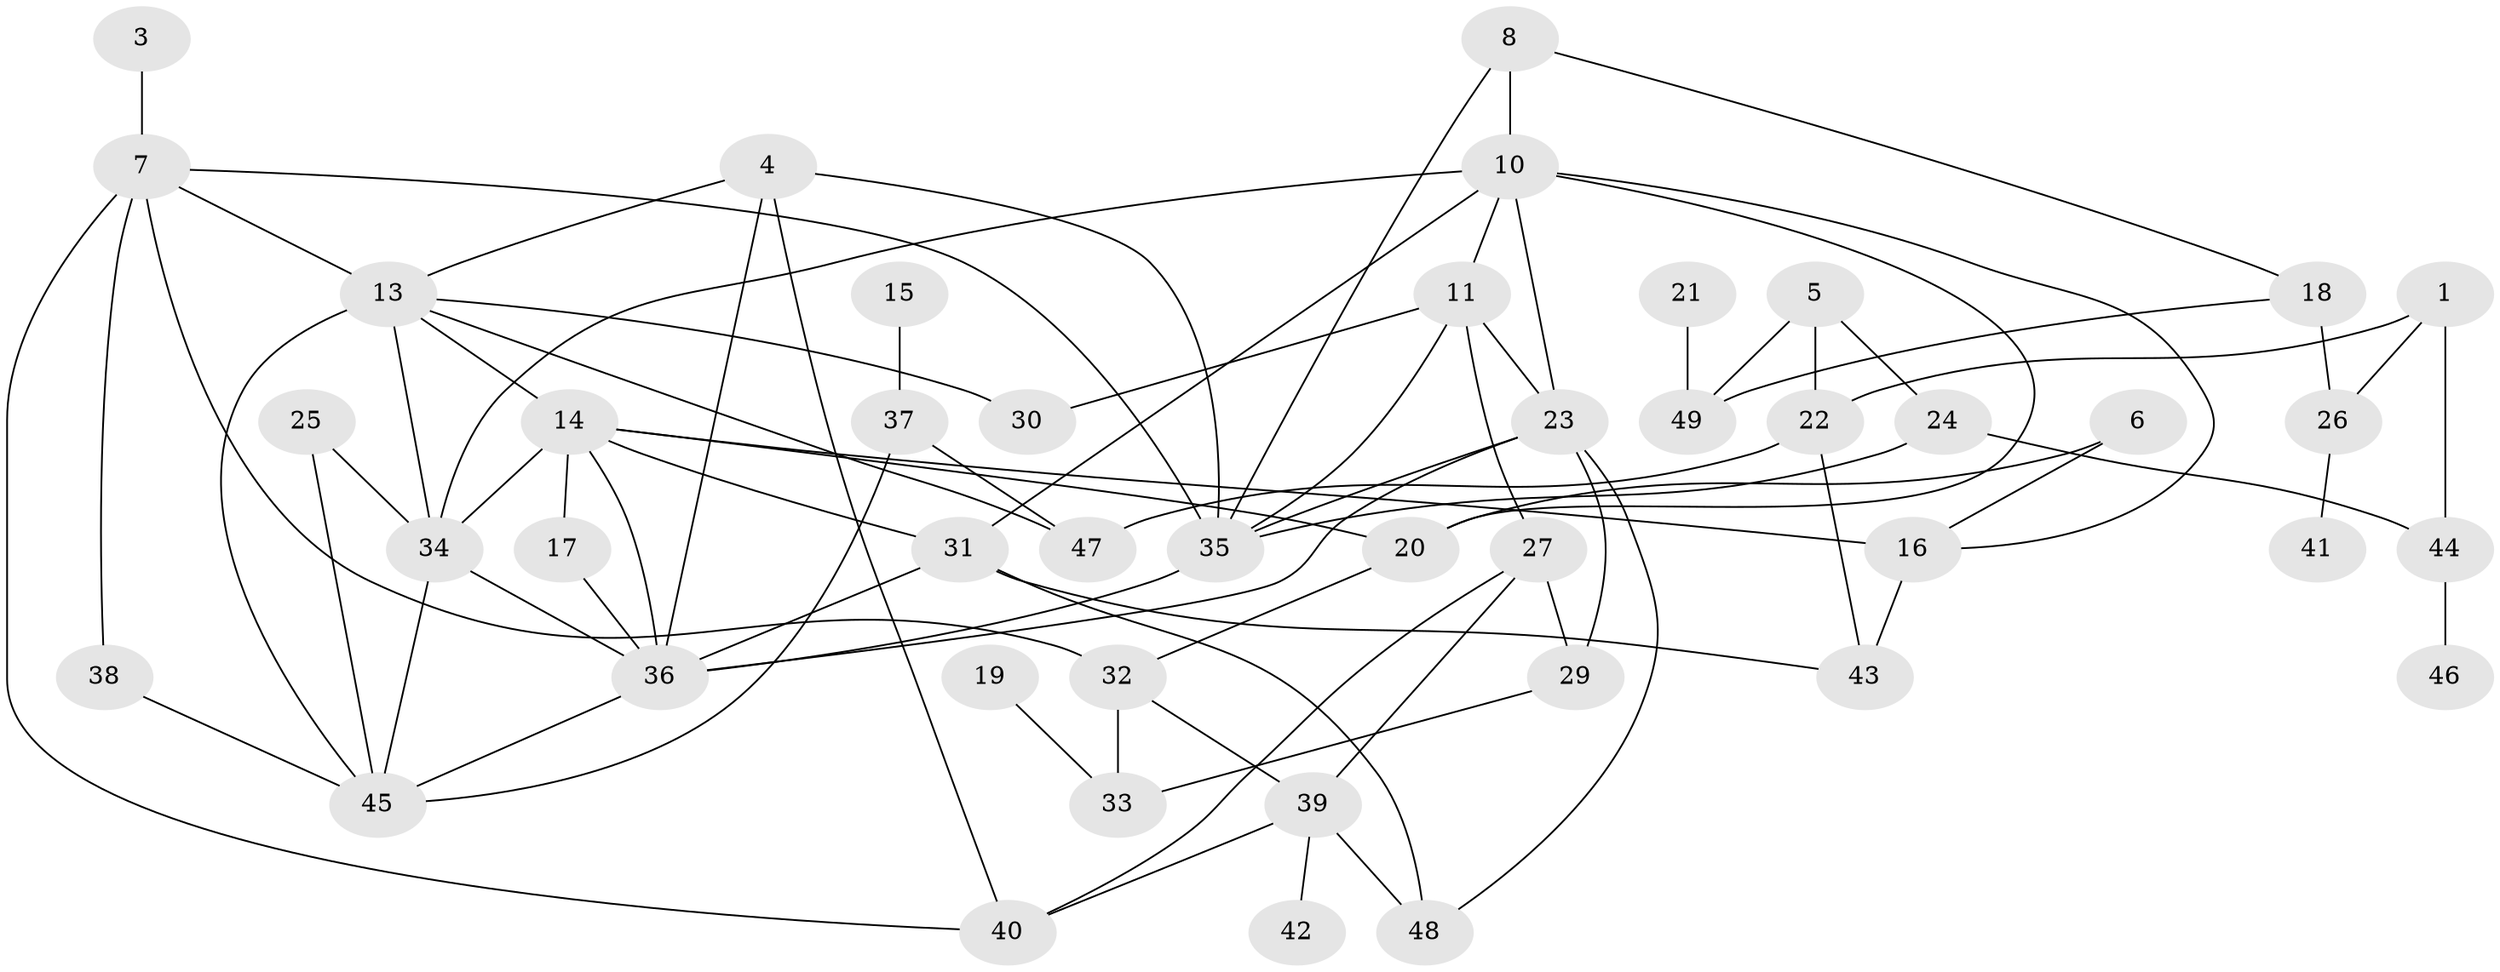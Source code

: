 // original degree distribution, {2: 0.25609756097560976, 3: 0.2804878048780488, 6: 0.06097560975609756, 0: 0.06097560975609756, 1: 0.13414634146341464, 4: 0.10975609756097561, 5: 0.08536585365853659, 7: 0.012195121951219513}
// Generated by graph-tools (version 1.1) at 2025/35/03/04/25 23:35:53]
// undirected, 45 vertices, 81 edges
graph export_dot {
  node [color=gray90,style=filled];
  1;
  3;
  4;
  5;
  6;
  7;
  8;
  10;
  11;
  13;
  14;
  15;
  16;
  17;
  18;
  19;
  20;
  21;
  22;
  23;
  24;
  25;
  26;
  27;
  29;
  30;
  31;
  32;
  33;
  34;
  35;
  36;
  37;
  38;
  39;
  40;
  41;
  42;
  43;
  44;
  45;
  46;
  47;
  48;
  49;
  1 -- 22 [weight=1.0];
  1 -- 26 [weight=1.0];
  1 -- 44 [weight=1.0];
  3 -- 7 [weight=1.0];
  4 -- 13 [weight=1.0];
  4 -- 35 [weight=1.0];
  4 -- 36 [weight=1.0];
  4 -- 40 [weight=1.0];
  5 -- 22 [weight=1.0];
  5 -- 24 [weight=1.0];
  5 -- 49 [weight=1.0];
  6 -- 16 [weight=1.0];
  6 -- 20 [weight=1.0];
  7 -- 13 [weight=1.0];
  7 -- 32 [weight=1.0];
  7 -- 35 [weight=1.0];
  7 -- 38 [weight=1.0];
  7 -- 40 [weight=1.0];
  8 -- 10 [weight=1.0];
  8 -- 18 [weight=1.0];
  8 -- 35 [weight=1.0];
  10 -- 11 [weight=1.0];
  10 -- 16 [weight=1.0];
  10 -- 20 [weight=1.0];
  10 -- 23 [weight=1.0];
  10 -- 31 [weight=1.0];
  10 -- 34 [weight=1.0];
  11 -- 23 [weight=1.0];
  11 -- 27 [weight=1.0];
  11 -- 30 [weight=1.0];
  11 -- 35 [weight=1.0];
  13 -- 14 [weight=1.0];
  13 -- 30 [weight=1.0];
  13 -- 34 [weight=1.0];
  13 -- 45 [weight=1.0];
  13 -- 47 [weight=1.0];
  14 -- 16 [weight=1.0];
  14 -- 17 [weight=1.0];
  14 -- 20 [weight=1.0];
  14 -- 31 [weight=1.0];
  14 -- 34 [weight=1.0];
  14 -- 36 [weight=1.0];
  15 -- 37 [weight=1.0];
  16 -- 43 [weight=2.0];
  17 -- 36 [weight=2.0];
  18 -- 26 [weight=1.0];
  18 -- 49 [weight=1.0];
  19 -- 33 [weight=1.0];
  20 -- 32 [weight=1.0];
  21 -- 49 [weight=1.0];
  22 -- 43 [weight=1.0];
  22 -- 47 [weight=1.0];
  23 -- 29 [weight=1.0];
  23 -- 35 [weight=1.0];
  23 -- 36 [weight=1.0];
  23 -- 48 [weight=1.0];
  24 -- 35 [weight=1.0];
  24 -- 44 [weight=1.0];
  25 -- 34 [weight=1.0];
  25 -- 45 [weight=1.0];
  26 -- 41 [weight=1.0];
  27 -- 29 [weight=1.0];
  27 -- 39 [weight=1.0];
  27 -- 40 [weight=1.0];
  29 -- 33 [weight=1.0];
  31 -- 36 [weight=1.0];
  31 -- 43 [weight=1.0];
  31 -- 48 [weight=1.0];
  32 -- 33 [weight=1.0];
  32 -- 39 [weight=1.0];
  34 -- 36 [weight=1.0];
  34 -- 45 [weight=1.0];
  35 -- 36 [weight=1.0];
  36 -- 45 [weight=1.0];
  37 -- 45 [weight=1.0];
  37 -- 47 [weight=1.0];
  38 -- 45 [weight=1.0];
  39 -- 40 [weight=1.0];
  39 -- 42 [weight=1.0];
  39 -- 48 [weight=1.0];
  44 -- 46 [weight=1.0];
}
